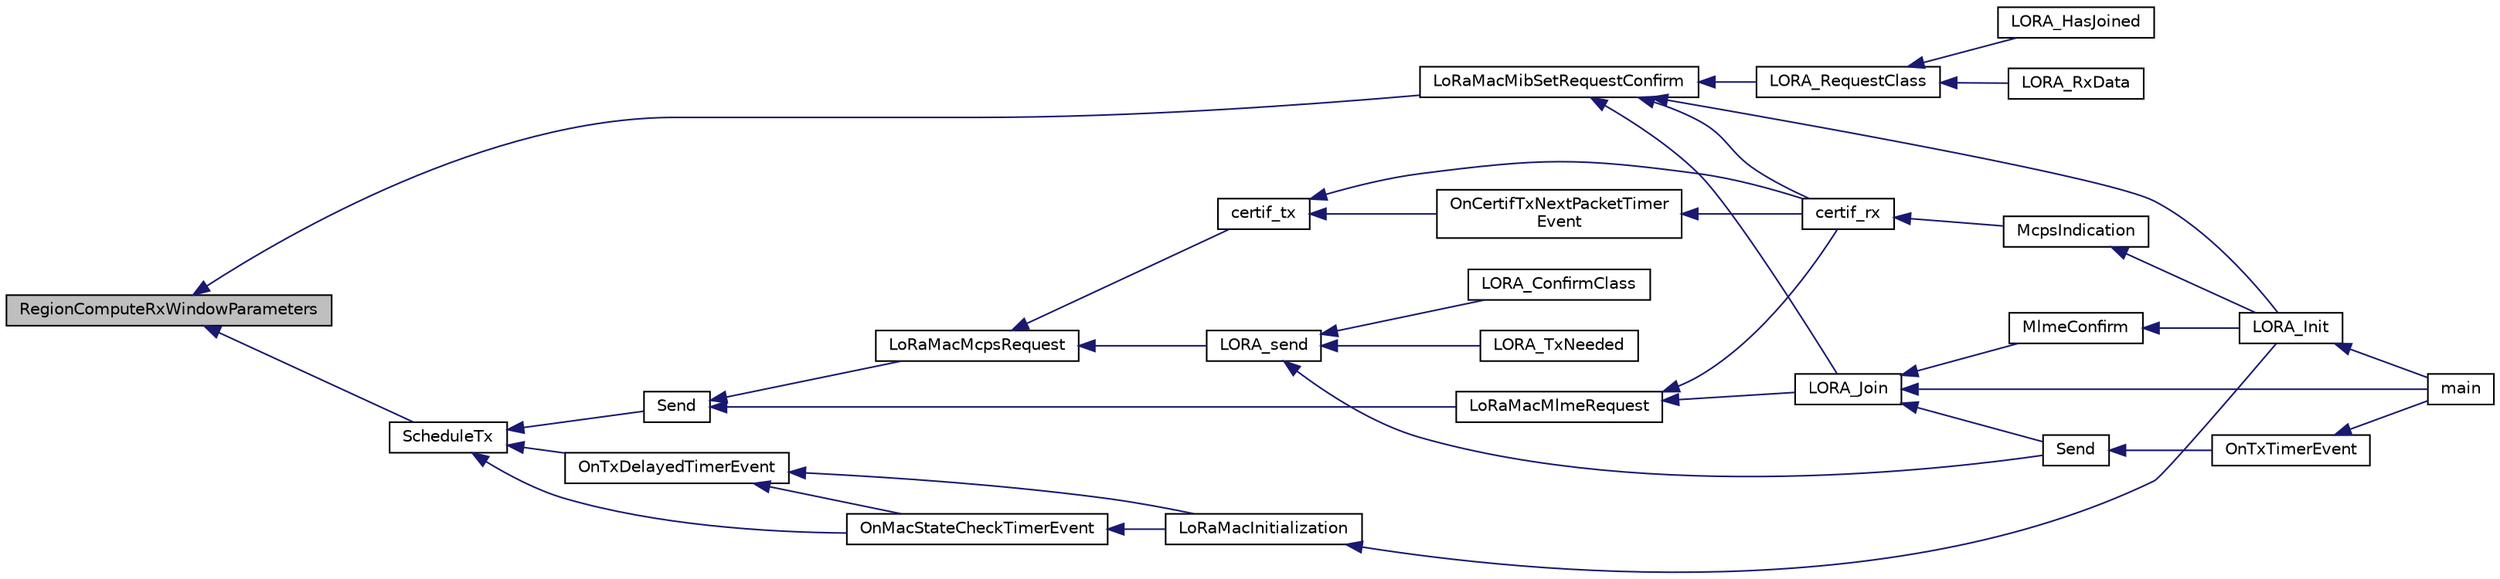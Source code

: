 digraph "RegionComputeRxWindowParameters"
{
  edge [fontname="Helvetica",fontsize="10",labelfontname="Helvetica",labelfontsize="10"];
  node [fontname="Helvetica",fontsize="10",shape=record];
  rankdir="LR";
  Node103 [label="RegionComputeRxWindowParameters",height=0.2,width=0.4,color="black", fillcolor="grey75", style="filled", fontcolor="black"];
  Node103 -> Node104 [dir="back",color="midnightblue",fontsize="10",style="solid"];
  Node104 [label="ScheduleTx",height=0.2,width=0.4,color="black", fillcolor="white", style="filled",URL="$_lo_ra_mac_8c.html#afac9f47df560a2c63ebe868fcf531716"];
  Node104 -> Node105 [dir="back",color="midnightblue",fontsize="10",style="solid"];
  Node105 [label="OnMacStateCheckTimerEvent",height=0.2,width=0.4,color="black", fillcolor="white", style="filled",URL="$_lo_ra_mac_8c.html#a3f66ff4ffb45c3be2a603fec651da617",tooltip="Function executed on Resend Frame timer event. "];
  Node105 -> Node106 [dir="back",color="midnightblue",fontsize="10",style="solid"];
  Node106 [label="LoRaMacInitialization",height=0.2,width=0.4,color="black", fillcolor="white", style="filled",URL="$group___l_o_r_a_m_a_c.html#ga7ca445cf825e45999810b3991273eba5",tooltip="LoRaMAC layer initialization "];
  Node106 -> Node107 [dir="back",color="midnightblue",fontsize="10",style="solid"];
  Node107 [label="LORA_Init",height=0.2,width=0.4,color="black", fillcolor="white", style="filled",URL="$lora_8h.html#a60e6c21550fcaf1cadb87454348046ad",tooltip="Lora Initialisation "];
  Node107 -> Node108 [dir="back",color="midnightblue",fontsize="10",style="solid"];
  Node108 [label="main",height=0.2,width=0.4,color="black", fillcolor="white", style="filled",URL="$main_8c.html#a840291bc02cba5474a4cb46a9b9566fe",tooltip="Main program "];
  Node104 -> Node109 [dir="back",color="midnightblue",fontsize="10",style="solid"];
  Node109 [label="OnTxDelayedTimerEvent",height=0.2,width=0.4,color="black", fillcolor="white", style="filled",URL="$_lo_ra_mac_8c.html#aff2188867ec43982ec7701c4815bc0ba",tooltip="Function executed on duty cycle delayed Tx timer event "];
  Node109 -> Node105 [dir="back",color="midnightblue",fontsize="10",style="solid"];
  Node109 -> Node106 [dir="back",color="midnightblue",fontsize="10",style="solid"];
  Node104 -> Node110 [dir="back",color="midnightblue",fontsize="10",style="solid"];
  Node110 [label="Send",height=0.2,width=0.4,color="black", fillcolor="white", style="filled",URL="$_lo_ra_mac_8c.html#a1d5d30b5cbe0349bab89375480c377bf",tooltip="LoRaMAC layer generic send frame "];
  Node110 -> Node111 [dir="back",color="midnightblue",fontsize="10",style="solid"];
  Node111 [label="LoRaMacMlmeRequest",height=0.2,width=0.4,color="black", fillcolor="white", style="filled",URL="$group___l_o_r_a_m_a_c.html#ga097113f30feecc17c780940ff74af33e",tooltip="LoRaMAC MLME-Request "];
  Node111 -> Node112 [dir="back",color="midnightblue",fontsize="10",style="solid"];
  Node112 [label="certif_rx",height=0.2,width=0.4,color="black", fillcolor="white", style="filled",URL="$lora-test_8h.html#ad5e51928ecf0cca8d4f33f9e9c10aba4"];
  Node112 -> Node113 [dir="back",color="midnightblue",fontsize="10",style="solid"];
  Node113 [label="McpsIndication",height=0.2,width=0.4,color="black", fillcolor="white", style="filled",URL="$lora_8c.html#aa62f56dcd70e02213fc6e5d0f04b3d1c",tooltip="MCPS-Indication event function "];
  Node113 -> Node107 [dir="back",color="midnightblue",fontsize="10",style="solid"];
  Node111 -> Node114 [dir="back",color="midnightblue",fontsize="10",style="solid"];
  Node114 [label="LORA_Join",height=0.2,width=0.4,color="black", fillcolor="white", style="filled",URL="$lora_8h.html#a3671e53923a80ddbbd43e56342fd94fa",tooltip="Join a Lora Network in classA  if the device is ABP, this is a pass through functon ..."];
  Node114 -> Node115 [dir="back",color="midnightblue",fontsize="10",style="solid"];
  Node115 [label="MlmeConfirm",height=0.2,width=0.4,color="black", fillcolor="white", style="filled",URL="$lora_8c.html#ab72b68cc96c6187003c5dd6e325a74c7",tooltip="MLME-Confirm event function "];
  Node115 -> Node107 [dir="back",color="midnightblue",fontsize="10",style="solid"];
  Node114 -> Node108 [dir="back",color="midnightblue",fontsize="10",style="solid"];
  Node114 -> Node116 [dir="back",color="midnightblue",fontsize="10",style="solid"];
  Node116 [label="Send",height=0.2,width=0.4,color="black", fillcolor="white", style="filled",URL="$main_8c.html#ac96d7cf33dce81bb57a803bb3839d458"];
  Node116 -> Node117 [dir="back",color="midnightblue",fontsize="10",style="solid"];
  Node117 [label="OnTxTimerEvent",height=0.2,width=0.4,color="black", fillcolor="white", style="filled",URL="$main_8c.html#aa660732a6ebc018e235409094d603160"];
  Node117 -> Node108 [dir="back",color="midnightblue",fontsize="10",style="solid"];
  Node110 -> Node118 [dir="back",color="midnightblue",fontsize="10",style="solid"];
  Node118 [label="LoRaMacMcpsRequest",height=0.2,width=0.4,color="black", fillcolor="white", style="filled",URL="$group___l_o_r_a_m_a_c.html#ga79768f8a3c22aaff84d4dfcc77ad508c",tooltip="LoRaMAC MCPS-Request "];
  Node118 -> Node119 [dir="back",color="midnightblue",fontsize="10",style="solid"];
  Node119 [label="certif_tx",height=0.2,width=0.4,color="black", fillcolor="white", style="filled",URL="$lora-test_8c.html#a735361add977554215fd3e1e70b74760"];
  Node119 -> Node112 [dir="back",color="midnightblue",fontsize="10",style="solid"];
  Node119 -> Node120 [dir="back",color="midnightblue",fontsize="10",style="solid"];
  Node120 [label="OnCertifTxNextPacketTimer\lEvent",height=0.2,width=0.4,color="black", fillcolor="white", style="filled",URL="$lora-test_8c.html#a2e3edcd940d4df35743fe87783f89bbc",tooltip="Function executed on TxNextPacket Timeout event "];
  Node120 -> Node112 [dir="back",color="midnightblue",fontsize="10",style="solid"];
  Node118 -> Node121 [dir="back",color="midnightblue",fontsize="10",style="solid"];
  Node121 [label="LORA_send",height=0.2,width=0.4,color="black", fillcolor="white", style="filled",URL="$lora_8h.html#a343d8f2ddf9b21cb458e4a3e09076b5e",tooltip="run Lora classA state Machine "];
  Node121 -> Node116 [dir="back",color="midnightblue",fontsize="10",style="solid"];
  Node121 -> Node122 [dir="back",color="midnightblue",fontsize="10",style="solid"];
  Node122 [label="LORA_ConfirmClass",height=0.2,width=0.4,color="black", fillcolor="white", style="filled",URL="$main_8c.html#abf14859b334f10d0a38ee8489bee4bc1"];
  Node121 -> Node123 [dir="back",color="midnightblue",fontsize="10",style="solid"];
  Node123 [label="LORA_TxNeeded",height=0.2,width=0.4,color="black", fillcolor="white", style="filled",URL="$main_8c.html#a0bc8d6aec6bbd336bb8fd19cedd8a8b3"];
  Node103 -> Node124 [dir="back",color="midnightblue",fontsize="10",style="solid"];
  Node124 [label="LoRaMacMibSetRequestConfirm",height=0.2,width=0.4,color="black", fillcolor="white", style="filled",URL="$group___l_o_r_a_m_a_c.html#ga7a4ee0ced221591206b09630d4a70844",tooltip="LoRaMAC MIB-Set "];
  Node124 -> Node112 [dir="back",color="midnightblue",fontsize="10",style="solid"];
  Node124 -> Node107 [dir="back",color="midnightblue",fontsize="10",style="solid"];
  Node124 -> Node114 [dir="back",color="midnightblue",fontsize="10",style="solid"];
  Node124 -> Node125 [dir="back",color="midnightblue",fontsize="10",style="solid"];
  Node125 [label="LORA_RequestClass",height=0.2,width=0.4,color="black", fillcolor="white", style="filled",URL="$lora_8h.html#a547a61266532616789a8a34655e04e30",tooltip="change Lora Class  callback LORA_ConfirmClass informs upper layer that the change has occured  Only s..."];
  Node125 -> Node126 [dir="back",color="midnightblue",fontsize="10",style="solid"];
  Node126 [label="LORA_HasJoined",height=0.2,width=0.4,color="black", fillcolor="white", style="filled",URL="$main_8c.html#a99d2e29a61a6f7dda81e6afcf4f35715"];
  Node125 -> Node127 [dir="back",color="midnightblue",fontsize="10",style="solid"];
  Node127 [label="LORA_RxData",height=0.2,width=0.4,color="black", fillcolor="white", style="filled",URL="$main_8c.html#af9b5cc17bd270c1734e3e6465b75f86f"];
}
